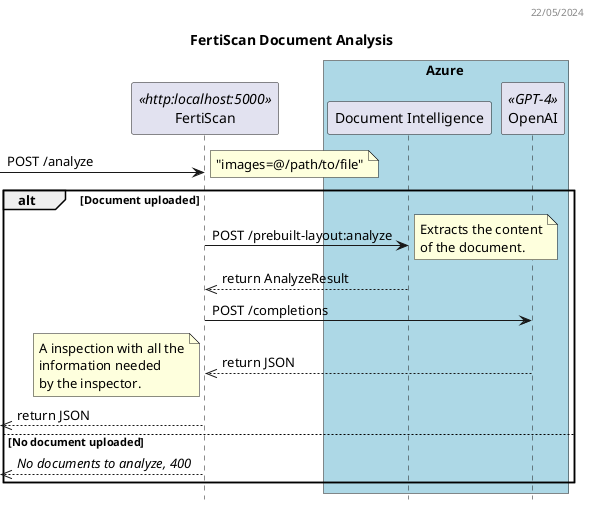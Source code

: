 @startuml Analyze DSS
header 22/05/2024

title FertiScan Document Analysis
hide empty members
hide footbox

participant FertiScan as BE <<http:localhost:5000>>
box Azure #LightBlue
participant "Document Intelligence" as D
participant "OpenAI" as O<<GPT-4>>
end box

-> BE: POST /analyze
note right
    "images=@/path/to/file"
end note
alt Document uploaded
BE -> D: POST /prebuilt-layout:analyze
note right
Extracts the content
of the document.
end note
BE <<-- D: return AnalyzeResult
BE -> O: POST /completions
BE <<-- O: return JSON
note left
A inspection with all the
information needed
by the inspector.
end note
<<-- BE: return JSON
else No document uploaded
<<-- BE: //No documents to analyze, 400// 
end


@enduml
